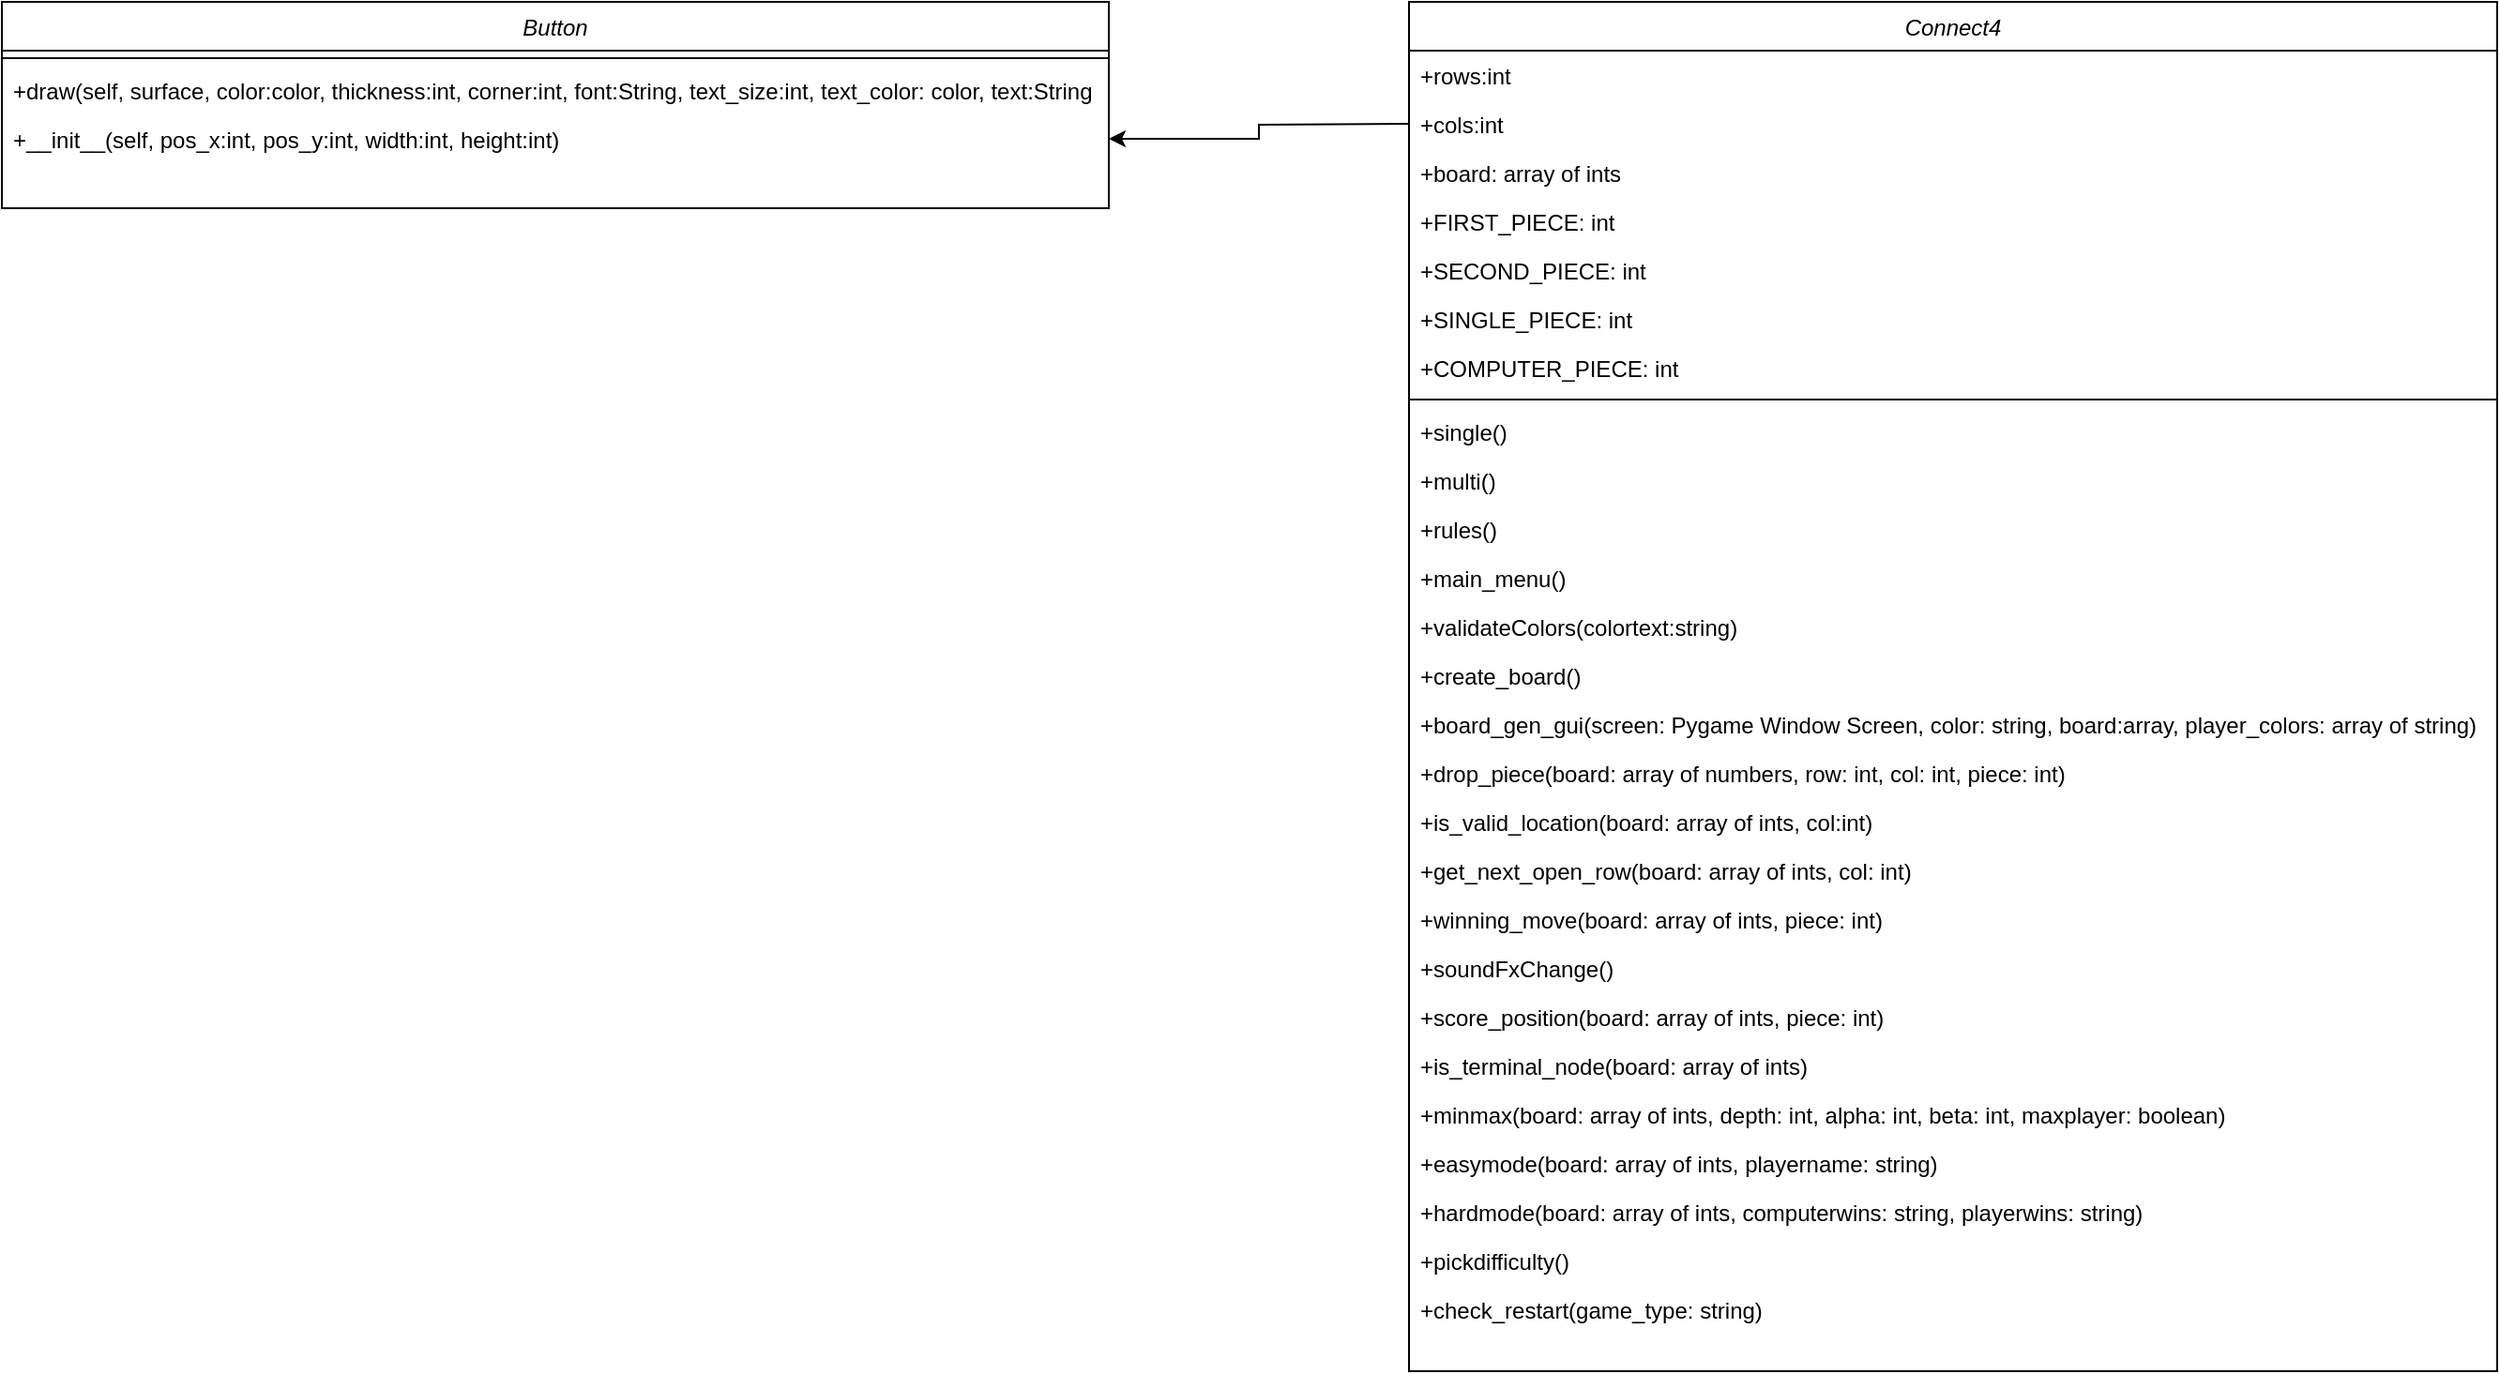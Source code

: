 <mxfile version="20.5.3" type="device"><diagram id="C5RBs43oDa-KdzZeNtuy" name="Page-1"><mxGraphModel dx="1711" dy="471" grid="1" gridSize="10" guides="1" tooltips="1" connect="1" arrows="1" fold="1" page="1" pageScale="1" pageWidth="827" pageHeight="1169" math="0" shadow="0"><root><mxCell id="WIyWlLk6GJQsqaUBKTNV-0"/><mxCell id="WIyWlLk6GJQsqaUBKTNV-1" parent="WIyWlLk6GJQsqaUBKTNV-0"/><mxCell id="zkfFHV4jXpPFQw0GAbJ--0" value="Connect4" style="swimlane;fontStyle=2;align=center;verticalAlign=top;childLayout=stackLayout;horizontal=1;startSize=26;horizontalStack=0;resizeParent=1;resizeLast=0;collapsible=1;marginBottom=0;rounded=0;shadow=0;strokeWidth=1;" parent="WIyWlLk6GJQsqaUBKTNV-1" vertex="1"><mxGeometry x="220" y="120" width="580" height="730" as="geometry"><mxRectangle x="230" y="140" width="160" height="26" as="alternateBounds"/></mxGeometry></mxCell><mxCell id="HA8yr0771aMnwmsQLb_D-16" value="+rows:int" style="text;align=left;verticalAlign=top;spacingLeft=4;spacingRight=4;overflow=hidden;rotatable=0;points=[[0,0.5],[1,0.5]];portConstraint=eastwest;" parent="zkfFHV4jXpPFQw0GAbJ--0" vertex="1"><mxGeometry y="26" width="580" height="26" as="geometry"/></mxCell><mxCell id="HA8yr0771aMnwmsQLb_D-12" value="+cols:int" style="text;align=left;verticalAlign=top;spacingLeft=4;spacingRight=4;overflow=hidden;rotatable=0;points=[[0,0.5],[1,0.5]];portConstraint=eastwest;" parent="zkfFHV4jXpPFQw0GAbJ--0" vertex="1"><mxGeometry y="52" width="580" height="26" as="geometry"/></mxCell><mxCell id="3FMJknVvj3u1expo22C0-3" value="+board: array of ints" style="text;align=left;verticalAlign=top;spacingLeft=4;spacingRight=4;overflow=hidden;rotatable=0;points=[[0,0.5],[1,0.5]];portConstraint=eastwest;" vertex="1" parent="zkfFHV4jXpPFQw0GAbJ--0"><mxGeometry y="78" width="580" height="26" as="geometry"/></mxCell><mxCell id="3FMJknVvj3u1expo22C0-4" value="+FIRST_PIECE: int" style="text;align=left;verticalAlign=top;spacingLeft=4;spacingRight=4;overflow=hidden;rotatable=0;points=[[0,0.5],[1,0.5]];portConstraint=eastwest;" vertex="1" parent="zkfFHV4jXpPFQw0GAbJ--0"><mxGeometry y="104" width="580" height="26" as="geometry"/></mxCell><mxCell id="3FMJknVvj3u1expo22C0-5" value="+SECOND_PIECE: int" style="text;align=left;verticalAlign=top;spacingLeft=4;spacingRight=4;overflow=hidden;rotatable=0;points=[[0,0.5],[1,0.5]];portConstraint=eastwest;" vertex="1" parent="zkfFHV4jXpPFQw0GAbJ--0"><mxGeometry y="130" width="580" height="26" as="geometry"/></mxCell><mxCell id="3FMJknVvj3u1expo22C0-6" value="+SINGLE_PIECE: int" style="text;align=left;verticalAlign=top;spacingLeft=4;spacingRight=4;overflow=hidden;rotatable=0;points=[[0,0.5],[1,0.5]];portConstraint=eastwest;" vertex="1" parent="zkfFHV4jXpPFQw0GAbJ--0"><mxGeometry y="156" width="580" height="26" as="geometry"/></mxCell><mxCell id="3FMJknVvj3u1expo22C0-7" value="+COMPUTER_PIECE: int" style="text;align=left;verticalAlign=top;spacingLeft=4;spacingRight=4;overflow=hidden;rotatable=0;points=[[0,0.5],[1,0.5]];portConstraint=eastwest;" vertex="1" parent="zkfFHV4jXpPFQw0GAbJ--0"><mxGeometry y="182" width="580" height="26" as="geometry"/></mxCell><mxCell id="zkfFHV4jXpPFQw0GAbJ--4" value="" style="line;html=1;strokeWidth=1;align=left;verticalAlign=middle;spacingTop=-1;spacingLeft=3;spacingRight=3;rotatable=0;labelPosition=right;points=[];portConstraint=eastwest;" parent="zkfFHV4jXpPFQw0GAbJ--0" vertex="1"><mxGeometry y="208" width="580" height="8" as="geometry"/></mxCell><mxCell id="HA8yr0771aMnwmsQLb_D-0" value="+single()" style="text;align=left;verticalAlign=top;spacingLeft=4;spacingRight=4;overflow=hidden;rotatable=0;points=[[0,0.5],[1,0.5]];portConstraint=eastwest;" parent="zkfFHV4jXpPFQw0GAbJ--0" vertex="1"><mxGeometry y="216" width="580" height="26" as="geometry"/></mxCell><mxCell id="HA8yr0771aMnwmsQLb_D-6" value="+multi()" style="text;align=left;verticalAlign=top;spacingLeft=4;spacingRight=4;overflow=hidden;rotatable=0;points=[[0,0.5],[1,0.5]];portConstraint=eastwest;" parent="zkfFHV4jXpPFQw0GAbJ--0" vertex="1"><mxGeometry y="242" width="580" height="26" as="geometry"/></mxCell><mxCell id="HA8yr0771aMnwmsQLb_D-7" value="+rules()" style="text;align=left;verticalAlign=top;spacingLeft=4;spacingRight=4;overflow=hidden;rotatable=0;points=[[0,0.5],[1,0.5]];portConstraint=eastwest;" parent="zkfFHV4jXpPFQw0GAbJ--0" vertex="1"><mxGeometry y="268" width="580" height="26" as="geometry"/></mxCell><mxCell id="HA8yr0771aMnwmsQLb_D-10" value="+main_menu()" style="text;align=left;verticalAlign=top;spacingLeft=4;spacingRight=4;overflow=hidden;rotatable=0;points=[[0,0.5],[1,0.5]];portConstraint=eastwest;" parent="zkfFHV4jXpPFQw0GAbJ--0" vertex="1"><mxGeometry y="294" width="580" height="26" as="geometry"/></mxCell><mxCell id="3FMJknVvj3u1expo22C0-19" value="+validateColors(colortext:string)" style="text;align=left;verticalAlign=top;spacingLeft=4;spacingRight=4;overflow=hidden;rotatable=0;points=[[0,0.5],[1,0.5]];portConstraint=eastwest;" vertex="1" parent="zkfFHV4jXpPFQw0GAbJ--0"><mxGeometry y="320" width="580" height="26" as="geometry"/></mxCell><mxCell id="3FMJknVvj3u1expo22C0-14" value="+create_board()" style="text;align=left;verticalAlign=top;spacingLeft=4;spacingRight=4;overflow=hidden;rotatable=0;points=[[0,0.5],[1,0.5]];portConstraint=eastwest;" vertex="1" parent="zkfFHV4jXpPFQw0GAbJ--0"><mxGeometry y="346" width="580" height="26" as="geometry"/></mxCell><mxCell id="HA8yr0771aMnwmsQLb_D-8" value="+board_gen_gui(screen: Pygame Window Screen, color: string, board:array, player_colors: array of string)" style="text;align=left;verticalAlign=top;spacingLeft=4;spacingRight=4;overflow=hidden;rotatable=0;points=[[0,0.5],[1,0.5]];portConstraint=eastwest;" parent="zkfFHV4jXpPFQw0GAbJ--0" vertex="1"><mxGeometry y="372" width="580" height="26" as="geometry"/></mxCell><mxCell id="3FMJknVvj3u1expo22C0-12" value="+drop_piece(board: array of numbers, row: int, col: int, piece: int)" style="text;align=left;verticalAlign=top;spacingLeft=4;spacingRight=4;overflow=hidden;rotatable=0;points=[[0,0.5],[1,0.5]];portConstraint=eastwest;" vertex="1" parent="zkfFHV4jXpPFQw0GAbJ--0"><mxGeometry y="398" width="580" height="26" as="geometry"/></mxCell><mxCell id="3FMJknVvj3u1expo22C0-10" value="+is_valid_location(board: array of ints, col:int)" style="text;align=left;verticalAlign=top;spacingLeft=4;spacingRight=4;overflow=hidden;rotatable=0;points=[[0,0.5],[1,0.5]];portConstraint=eastwest;" vertex="1" parent="zkfFHV4jXpPFQw0GAbJ--0"><mxGeometry y="424" width="580" height="26" as="geometry"/></mxCell><mxCell id="3FMJknVvj3u1expo22C0-15" value="+get_next_open_row(board: array of ints, col: int)" style="text;align=left;verticalAlign=top;spacingLeft=4;spacingRight=4;overflow=hidden;rotatable=0;points=[[0,0.5],[1,0.5]];portConstraint=eastwest;" vertex="1" parent="zkfFHV4jXpPFQw0GAbJ--0"><mxGeometry y="450" width="580" height="26" as="geometry"/></mxCell><mxCell id="3FMJknVvj3u1expo22C0-17" value="+winning_move(board: array of ints, piece: int)" style="text;align=left;verticalAlign=top;spacingLeft=4;spacingRight=4;overflow=hidden;rotatable=0;points=[[0,0.5],[1,0.5]];portConstraint=eastwest;" vertex="1" parent="zkfFHV4jXpPFQw0GAbJ--0"><mxGeometry y="476" width="580" height="26" as="geometry"/></mxCell><mxCell id="3FMJknVvj3u1expo22C0-11" value="+soundFxChange()" style="text;align=left;verticalAlign=top;spacingLeft=4;spacingRight=4;overflow=hidden;rotatable=0;points=[[0,0.5],[1,0.5]];portConstraint=eastwest;" vertex="1" parent="zkfFHV4jXpPFQw0GAbJ--0"><mxGeometry y="502" width="580" height="26" as="geometry"/></mxCell><mxCell id="3FMJknVvj3u1expo22C0-18" value="+score_position(board: array of ints, piece: int)" style="text;align=left;verticalAlign=top;spacingLeft=4;spacingRight=4;overflow=hidden;rotatable=0;points=[[0,0.5],[1,0.5]];portConstraint=eastwest;" vertex="1" parent="zkfFHV4jXpPFQw0GAbJ--0"><mxGeometry y="528" width="580" height="26" as="geometry"/></mxCell><mxCell id="3FMJknVvj3u1expo22C0-13" value="+is_terminal_node(board: array of ints)" style="text;align=left;verticalAlign=top;spacingLeft=4;spacingRight=4;overflow=hidden;rotatable=0;points=[[0,0.5],[1,0.5]];portConstraint=eastwest;" vertex="1" parent="zkfFHV4jXpPFQw0GAbJ--0"><mxGeometry y="554" width="580" height="26" as="geometry"/></mxCell><mxCell id="3FMJknVvj3u1expo22C0-21" value="+minmax(board: array of ints, depth: int, alpha: int, beta: int, maxplayer: boolean)" style="text;align=left;verticalAlign=top;spacingLeft=4;spacingRight=4;overflow=hidden;rotatable=0;points=[[0,0.5],[1,0.5]];portConstraint=eastwest;" vertex="1" parent="zkfFHV4jXpPFQw0GAbJ--0"><mxGeometry y="580" width="580" height="26" as="geometry"/></mxCell><mxCell id="3FMJknVvj3u1expo22C0-23" value="+easymode(board: array of ints, playername: string)" style="text;align=left;verticalAlign=top;spacingLeft=4;spacingRight=4;overflow=hidden;rotatable=0;points=[[0,0.5],[1,0.5]];portConstraint=eastwest;" vertex="1" parent="zkfFHV4jXpPFQw0GAbJ--0"><mxGeometry y="606" width="580" height="26" as="geometry"/></mxCell><mxCell id="3FMJknVvj3u1expo22C0-24" value="+hardmode(board: array of ints, computerwins: string, playerwins: string)" style="text;align=left;verticalAlign=top;spacingLeft=4;spacingRight=4;overflow=hidden;rotatable=0;points=[[0,0.5],[1,0.5]];portConstraint=eastwest;" vertex="1" parent="zkfFHV4jXpPFQw0GAbJ--0"><mxGeometry y="632" width="580" height="26" as="geometry"/></mxCell><mxCell id="3FMJknVvj3u1expo22C0-25" value="+pickdifficulty()" style="text;align=left;verticalAlign=top;spacingLeft=4;spacingRight=4;overflow=hidden;rotatable=0;points=[[0,0.5],[1,0.5]];portConstraint=eastwest;" vertex="1" parent="zkfFHV4jXpPFQw0GAbJ--0"><mxGeometry y="658" width="580" height="26" as="geometry"/></mxCell><mxCell id="3FMJknVvj3u1expo22C0-33" value="+check_restart(game_type: string)" style="text;align=left;verticalAlign=top;spacingLeft=4;spacingRight=4;overflow=hidden;rotatable=0;points=[[0,0.5],[1,0.5]];portConstraint=eastwest;" vertex="1" parent="zkfFHV4jXpPFQw0GAbJ--0"><mxGeometry y="684" width="580" height="26" as="geometry"/></mxCell><mxCell id="V5u3OPUonI5OXq4M1gO6-0" value="Button" style="swimlane;fontStyle=2;align=center;verticalAlign=top;childLayout=stackLayout;horizontal=1;startSize=26;horizontalStack=0;resizeParent=1;resizeLast=0;collapsible=1;marginBottom=0;rounded=0;shadow=0;strokeWidth=1;" parent="WIyWlLk6GJQsqaUBKTNV-1" vertex="1"><mxGeometry x="-530" y="120" width="590" height="110" as="geometry"><mxRectangle x="230" y="140" width="160" height="26" as="alternateBounds"/></mxGeometry></mxCell><mxCell id="V5u3OPUonI5OXq4M1gO6-16" value="" style="line;html=1;strokeWidth=1;align=left;verticalAlign=middle;spacingTop=-1;spacingLeft=3;spacingRight=3;rotatable=0;labelPosition=right;points=[];portConstraint=eastwest;" parent="V5u3OPUonI5OXq4M1gO6-0" vertex="1"><mxGeometry y="26" width="590" height="8" as="geometry"/></mxCell><mxCell id="V5u3OPUonI5OXq4M1gO6-17" value="+draw(self, surface, color:color, thickness:int, corner:int, font:String, text_size:int, text_color: color, text:String" style="text;align=left;verticalAlign=top;spacingLeft=4;spacingRight=4;overflow=hidden;rotatable=0;points=[[0,0.5],[1,0.5]];portConstraint=eastwest;" parent="V5u3OPUonI5OXq4M1gO6-0" vertex="1"><mxGeometry y="34" width="590" height="26" as="geometry"/></mxCell><mxCell id="V5u3OPUonI5OXq4M1gO6-22" value="+__init__(self, pos_x:int, pos_y:int, width:int, height:int)" style="text;align=left;verticalAlign=top;spacingLeft=4;spacingRight=4;overflow=hidden;rotatable=0;points=[[0,0.5],[1,0.5]];portConstraint=eastwest;" parent="V5u3OPUonI5OXq4M1gO6-0" vertex="1"><mxGeometry y="60" width="590" height="26" as="geometry"/></mxCell><mxCell id="V5u3OPUonI5OXq4M1gO6-23" style="edgeStyle=orthogonalEdgeStyle;rounded=0;orthogonalLoop=1;jettySize=auto;html=1;exitX=0;exitY=0.5;exitDx=0;exitDy=0;entryX=1;entryY=0.5;entryDx=0;entryDy=0;" parent="WIyWlLk6GJQsqaUBKTNV-1" target="V5u3OPUonI5OXq4M1gO6-22" edge="1"><mxGeometry relative="1" as="geometry"><mxPoint x="220" y="185" as="sourcePoint"/></mxGeometry></mxCell></root></mxGraphModel></diagram></mxfile>